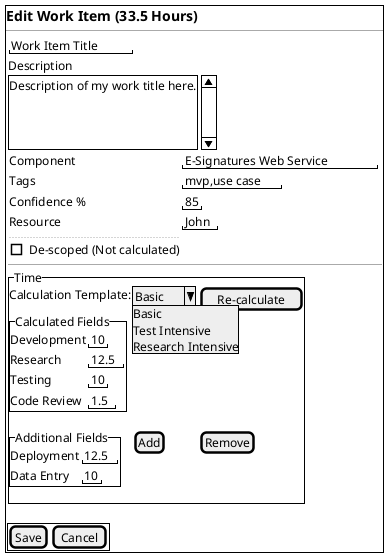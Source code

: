 @startsalt " Edit Work Item"

    {+
        == Edit Work Item (33.5 Hours)
        ---
        {
            {
                "Work Item Title"
                Description 
                {SI 
                    Description of my work title here. 
                    .
                    .
                    .
                }
                {
                    Component | "E-Signatures Web Service"
                    Tags | "mvp,use case"
                    Confidence % | "85"
                    Resource | "John"
                    ...
                    [] De-scoped (Not calculated)
                }
                ---
                {^"Time"
                    Calculation Template: | ^Basic ^Basic ^Test Intensive ^Research Intensive^  | [Re-calculate]
                    {^"Calculated Fields"
                        Development | "10"
                        Research | "12.5"
                        Testing | "10"
                        Code Review | "1.5"
                    }
                    {^"Additional Fields"
                        Deployment | "12.5"
                        Data Entry | "10"
                    } | [Add] | [Remove]
                }
                
            }
            {+
                [Save] | [Cancel]
            }
        }
    }
@endsalt